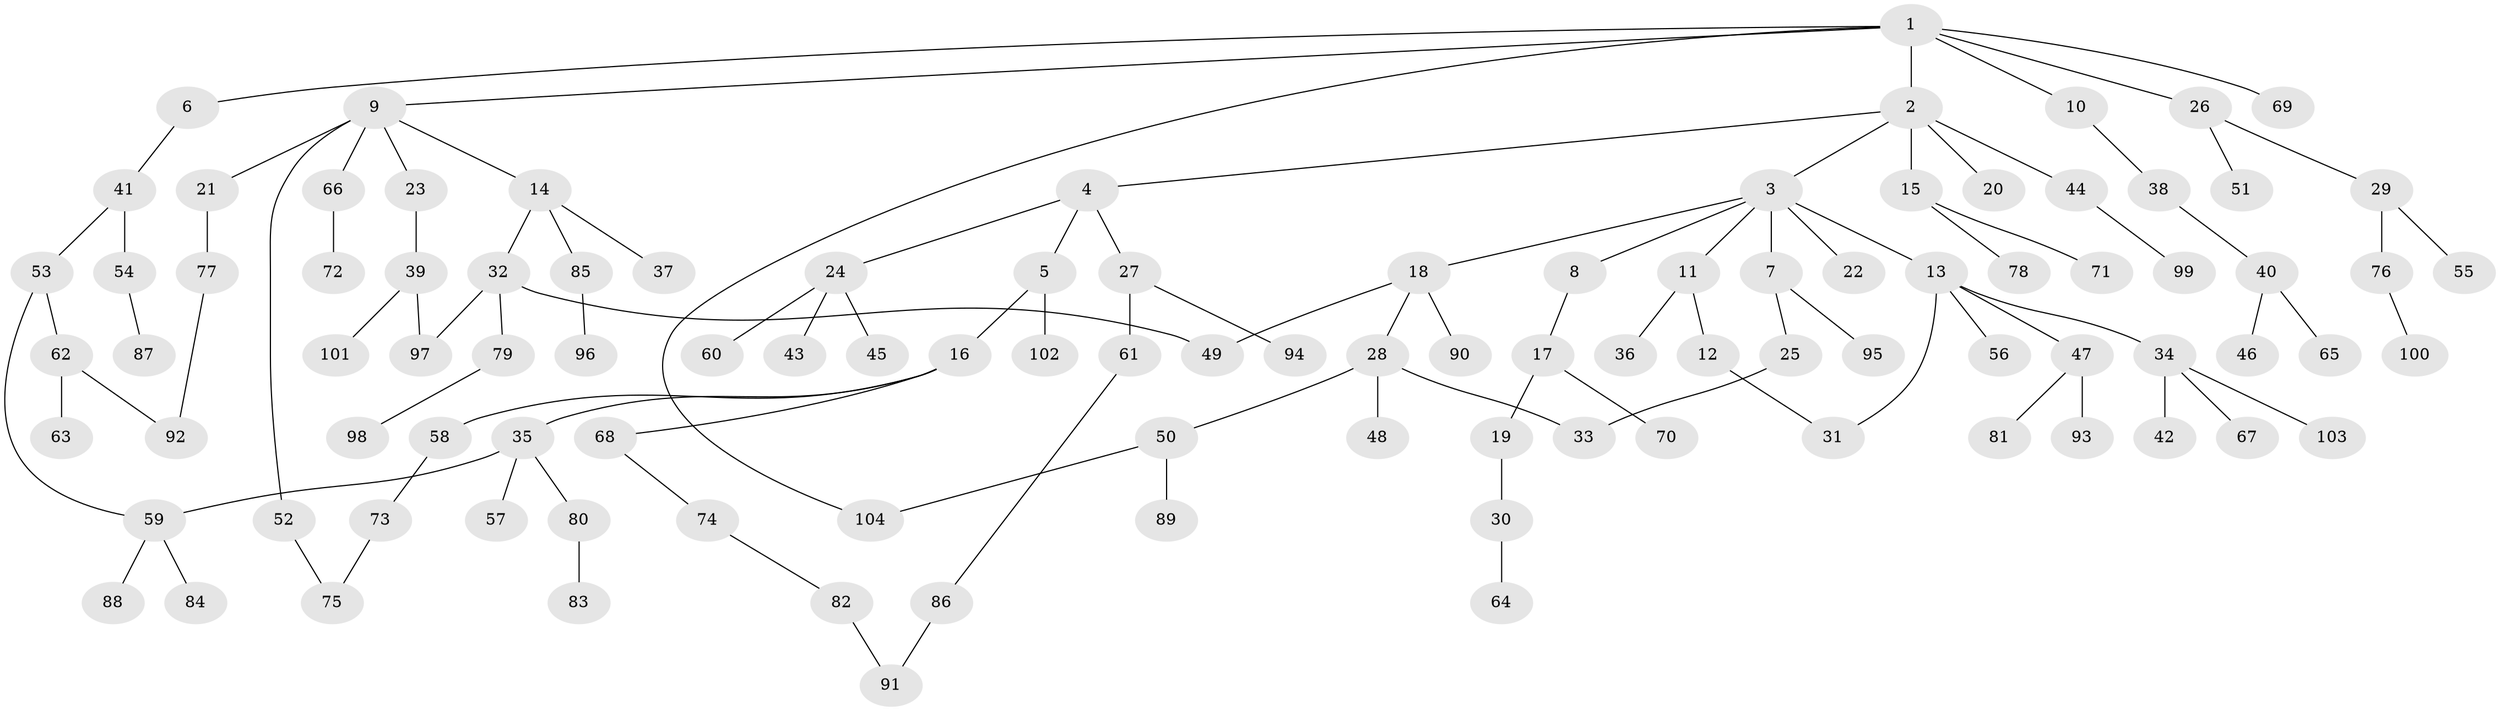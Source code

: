 // coarse degree distribution, {15: 0.03225806451612903, 6: 0.03225806451612903, 3: 0.12903225806451613, 4: 0.06451612903225806, 2: 0.25806451612903225, 1: 0.4838709677419355}
// Generated by graph-tools (version 1.1) at 2025/17/03/04/25 18:17:13]
// undirected, 104 vertices, 112 edges
graph export_dot {
graph [start="1"]
  node [color=gray90,style=filled];
  1;
  2;
  3;
  4;
  5;
  6;
  7;
  8;
  9;
  10;
  11;
  12;
  13;
  14;
  15;
  16;
  17;
  18;
  19;
  20;
  21;
  22;
  23;
  24;
  25;
  26;
  27;
  28;
  29;
  30;
  31;
  32;
  33;
  34;
  35;
  36;
  37;
  38;
  39;
  40;
  41;
  42;
  43;
  44;
  45;
  46;
  47;
  48;
  49;
  50;
  51;
  52;
  53;
  54;
  55;
  56;
  57;
  58;
  59;
  60;
  61;
  62;
  63;
  64;
  65;
  66;
  67;
  68;
  69;
  70;
  71;
  72;
  73;
  74;
  75;
  76;
  77;
  78;
  79;
  80;
  81;
  82;
  83;
  84;
  85;
  86;
  87;
  88;
  89;
  90;
  91;
  92;
  93;
  94;
  95;
  96;
  97;
  98;
  99;
  100;
  101;
  102;
  103;
  104;
  1 -- 2;
  1 -- 6;
  1 -- 9;
  1 -- 10;
  1 -- 26;
  1 -- 69;
  1 -- 104;
  2 -- 3;
  2 -- 4;
  2 -- 15;
  2 -- 20;
  2 -- 44;
  3 -- 7;
  3 -- 8;
  3 -- 11;
  3 -- 13;
  3 -- 18;
  3 -- 22;
  4 -- 5;
  4 -- 24;
  4 -- 27;
  5 -- 16;
  5 -- 102;
  6 -- 41;
  7 -- 25;
  7 -- 95;
  8 -- 17;
  9 -- 14;
  9 -- 21;
  9 -- 23;
  9 -- 52;
  9 -- 66;
  10 -- 38;
  11 -- 12;
  11 -- 36;
  12 -- 31;
  13 -- 31;
  13 -- 34;
  13 -- 47;
  13 -- 56;
  14 -- 32;
  14 -- 37;
  14 -- 85;
  15 -- 71;
  15 -- 78;
  16 -- 35;
  16 -- 58;
  16 -- 68;
  17 -- 19;
  17 -- 70;
  18 -- 28;
  18 -- 49;
  18 -- 90;
  19 -- 30;
  21 -- 77;
  23 -- 39;
  24 -- 43;
  24 -- 45;
  24 -- 60;
  25 -- 33;
  26 -- 29;
  26 -- 51;
  27 -- 61;
  27 -- 94;
  28 -- 33;
  28 -- 48;
  28 -- 50;
  29 -- 55;
  29 -- 76;
  30 -- 64;
  32 -- 79;
  32 -- 97;
  32 -- 49;
  34 -- 42;
  34 -- 67;
  34 -- 103;
  35 -- 57;
  35 -- 59;
  35 -- 80;
  38 -- 40;
  39 -- 101;
  39 -- 97;
  40 -- 46;
  40 -- 65;
  41 -- 53;
  41 -- 54;
  44 -- 99;
  47 -- 81;
  47 -- 93;
  50 -- 89;
  50 -- 104;
  52 -- 75;
  53 -- 62;
  53 -- 59;
  54 -- 87;
  58 -- 73;
  59 -- 84;
  59 -- 88;
  61 -- 86;
  62 -- 63;
  62 -- 92;
  66 -- 72;
  68 -- 74;
  73 -- 75;
  74 -- 82;
  76 -- 100;
  77 -- 92;
  79 -- 98;
  80 -- 83;
  82 -- 91;
  85 -- 96;
  86 -- 91;
}
